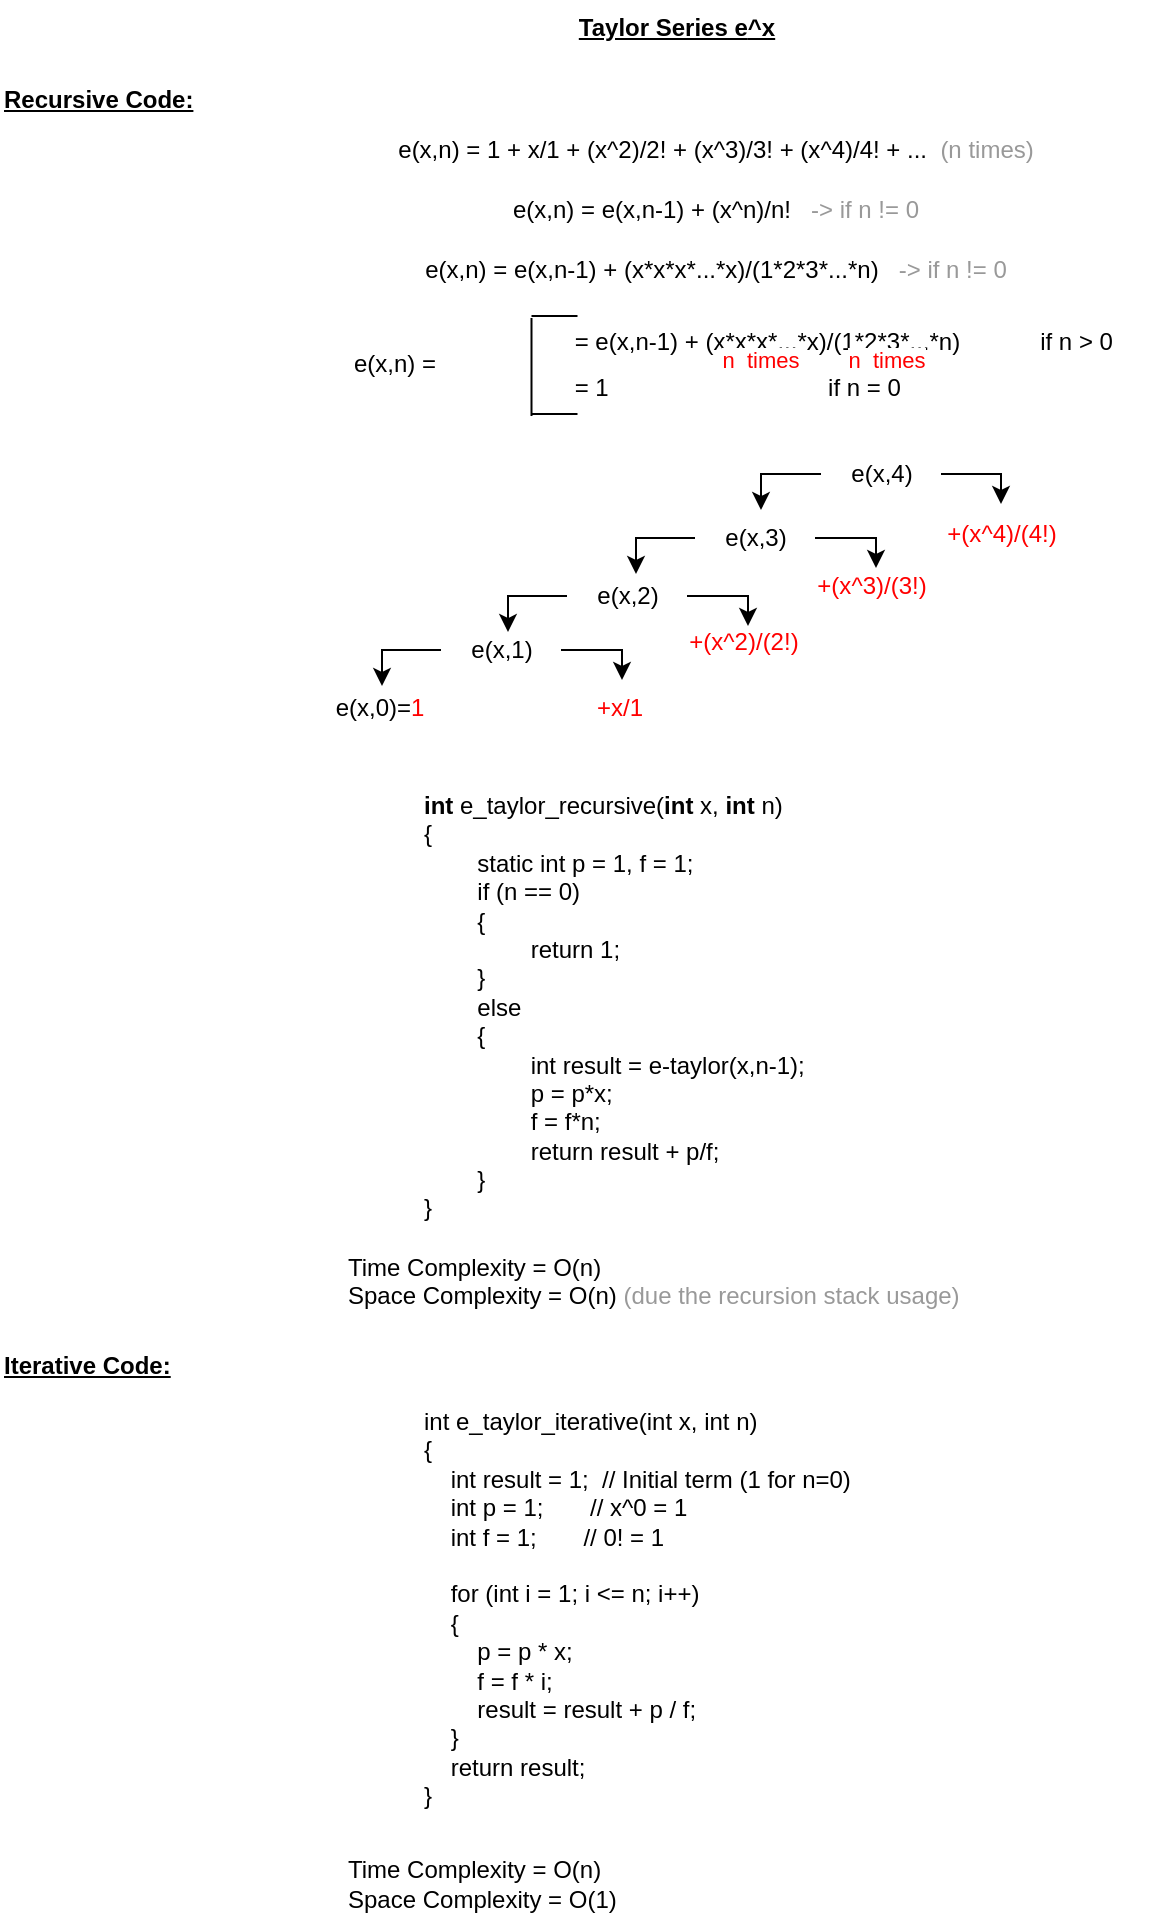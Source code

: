 <mxfile>
    <diagram name="Page-1" id="pscVqw5MkYJO_kQoXnNj">
        <mxGraphModel dx="638" dy="771" grid="0" gridSize="10" guides="1" tooltips="1" connect="1" arrows="1" fold="1" page="1" pageScale="1" pageWidth="850" pageHeight="1100" math="0" shadow="0">
            <root>
                <mxCell id="0"/>
                <mxCell id="1" parent="0"/>
                <mxCell id="VpqRDjkE_MsImU34JFe0-1" value="&lt;b&gt;&lt;u&gt;Taylor Series e&lt;span lang=&quot;es&quot; class=&quot;BxUVEf ILfuVd&quot;&gt;&lt;span class=&quot;hgKElc&quot;&gt;^x&lt;/span&gt;&lt;/span&gt;&lt;/u&gt;&lt;/b&gt;" style="text;whiteSpace=wrap;html=1;align=center;" parent="1" vertex="1">
                    <mxGeometry x="317" y="15" width="217" height="36" as="geometry"/>
                </mxCell>
                <mxCell id="VpqRDjkE_MsImU34JFe0-2" value="&lt;div align=&quot;center&quot;&gt;e&lt;span lang=&quot;es&quot; class=&quot;BxUVEf ILfuVd&quot;&gt;&lt;span class=&quot;hgKElc&quot;&gt;(x,n)&lt;/span&gt;&lt;/span&gt; = 1 + x/1 + (x&lt;span lang=&quot;es&quot; class=&quot;BxUVEf ILfuVd&quot;&gt;&lt;span class=&quot;hgKElc&quot;&gt;^2)/2! + (x&lt;/span&gt;&lt;/span&gt;&lt;span lang=&quot;es&quot; class=&quot;BxUVEf ILfuVd&quot;&gt;&lt;span class=&quot;hgKElc&quot;&gt;^3)/3! + (x&lt;/span&gt;&lt;/span&gt;&lt;span lang=&quot;es&quot; class=&quot;BxUVEf ILfuVd&quot;&gt;&lt;span class=&quot;hgKElc&quot;&gt;^4)/4! + ...&amp;nbsp;&lt;/span&gt;&lt;/span&gt; &lt;font color=&quot;#999999&quot;&gt;(n times)&lt;/font&gt;&lt;br&gt;&lt;/div&gt;&amp;nbsp;" style="text;whiteSpace=wrap;html=1;align=center;" parent="1" vertex="1">
                    <mxGeometry x="271" y="76" width="348" height="36" as="geometry"/>
                </mxCell>
                <mxCell id="VpqRDjkE_MsImU34JFe0-13" value="&lt;b&gt;&lt;u&gt;Recursive Code:&lt;br&gt;&lt;/u&gt;&lt;/b&gt;" style="text;whiteSpace=wrap;html=1;" parent="1" vertex="1">
                    <mxGeometry x="87" y="51" width="217" height="36" as="geometry"/>
                </mxCell>
                <mxCell id="lh5CNfkn9NJsQjByyYcm-26" value="&lt;div align=&quot;center&quot;&gt;e&lt;span lang=&quot;es&quot; class=&quot;BxUVEf ILfuVd&quot;&gt;&lt;span class=&quot;hgKElc&quot;&gt;(x,n)&lt;/span&gt;&lt;/span&gt; = e(x,n-1)&lt;span lang=&quot;es&quot; class=&quot;BxUVEf ILfuVd&quot;&gt;&lt;span class=&quot;hgKElc&quot;&gt; + (x&lt;/span&gt;&lt;/span&gt;&lt;span lang=&quot;es&quot; class=&quot;BxUVEf ILfuVd&quot;&gt;&lt;span class=&quot;hgKElc&quot;&gt;^n)/n!&amp;nbsp;&amp;nbsp;&lt;/span&gt;&lt;/span&gt; &lt;font color=&quot;#999999&quot;&gt;-&amp;gt; if n != 0&lt;/font&gt;&lt;br&gt;&lt;/div&gt;&amp;nbsp;" style="text;whiteSpace=wrap;html=1;align=center;" parent="1" vertex="1">
                    <mxGeometry x="271" y="106" width="348" height="36" as="geometry"/>
                </mxCell>
                <mxCell id="lh5CNfkn9NJsQjByyYcm-27" value="&lt;div align=&quot;center&quot;&gt;e&lt;span lang=&quot;es&quot; class=&quot;BxUVEf ILfuVd&quot;&gt;&lt;span class=&quot;hgKElc&quot;&gt;(x,n)&lt;/span&gt;&lt;/span&gt; = e(x,n-1)&lt;span lang=&quot;es&quot; class=&quot;BxUVEf ILfuVd&quot;&gt;&lt;span class=&quot;hgKElc&quot;&gt; + (x&lt;/span&gt;&lt;/span&gt;&lt;span lang=&quot;es&quot; class=&quot;BxUVEf ILfuVd&quot;&gt;&lt;span class=&quot;hgKElc&quot;&gt;*x*x*...*x)/(1*2*3*...*n) &amp;nbsp;&lt;/span&gt;&lt;/span&gt; &lt;font color=&quot;#999999&quot;&gt;-&amp;gt; if n != 0&lt;/font&gt;&lt;br&gt;&lt;/div&gt;&amp;nbsp;" style="text;whiteSpace=wrap;html=1;align=center;" parent="1" vertex="1">
                    <mxGeometry x="271" y="136" width="348" height="36" as="geometry"/>
                </mxCell>
                <mxCell id="lh5CNfkn9NJsQjByyYcm-33" value="" style="endArrow=none;html=1;rounded=0;" parent="1" edge="1">
                    <mxGeometry width="50" height="50" relative="1" as="geometry">
                        <mxPoint x="352.75" y="223" as="sourcePoint"/>
                        <mxPoint x="352.75" y="174" as="targetPoint"/>
                    </mxGeometry>
                </mxCell>
                <mxCell id="lh5CNfkn9NJsQjByyYcm-34" value="" style="endArrow=none;html=1;rounded=0;" parent="1" edge="1">
                    <mxGeometry width="50" height="50" relative="1" as="geometry">
                        <mxPoint x="352.75" y="173" as="sourcePoint"/>
                        <mxPoint x="375.75" y="173" as="targetPoint"/>
                    </mxGeometry>
                </mxCell>
                <mxCell id="lh5CNfkn9NJsQjByyYcm-35" value="" style="endArrow=none;html=1;rounded=0;" parent="1" edge="1">
                    <mxGeometry width="50" height="50" relative="1" as="geometry">
                        <mxPoint x="352.75" y="222" as="sourcePoint"/>
                        <mxPoint x="375.75" y="222" as="targetPoint"/>
                    </mxGeometry>
                </mxCell>
                <mxCell id="lh5CNfkn9NJsQjByyYcm-36" value="" style="group" parent="1" vertex="1" connectable="0">
                    <mxGeometry x="261.75" y="172.004" width="403" height="59.0" as="geometry"/>
                </mxCell>
                <mxCell id="lh5CNfkn9NJsQjByyYcm-37" value="e(x,n) =" style="text;whiteSpace=wrap;html=1;" parent="lh5CNfkn9NJsQjByyYcm-36" vertex="1">
                    <mxGeometry y="10.996" width="74" height="36" as="geometry"/>
                </mxCell>
                <mxCell id="lh5CNfkn9NJsQjByyYcm-38" value="&lt;span style=&quot;white-space: pre;&quot;&gt;&#9;&lt;/span&gt;&amp;nbsp; &amp;nbsp;&amp;nbsp; =&amp;nbsp;e(x,n-1)&lt;span lang=&quot;es&quot; class=&quot;BxUVEf ILfuVd&quot;&gt;&lt;span class=&quot;hgKElc&quot;&gt; + (x&lt;/span&gt;&lt;/span&gt;&lt;span lang=&quot;es&quot; class=&quot;BxUVEf ILfuVd&quot;&gt;&lt;span class=&quot;hgKElc&quot;&gt;*x*x*...*x)/(1*2*3*...*n)&lt;/span&gt;&lt;/span&gt; &amp;nbsp;&amp;nbsp;&amp;nbsp;&amp;nbsp;&amp;nbsp;&amp;nbsp;&amp;nbsp;&amp;nbsp;&amp;nbsp;&amp;nbsp; if n &amp;gt; 0" style="text;whiteSpace=wrap;html=1;" parent="lh5CNfkn9NJsQjByyYcm-36" vertex="1">
                    <mxGeometry x="67" width="336" height="36" as="geometry"/>
                </mxCell>
                <mxCell id="lh5CNfkn9NJsQjByyYcm-39" value="&lt;span style=&quot;white-space: pre;&quot;&gt;&#9;&lt;/span&gt;&amp;nbsp; &amp;nbsp;&amp;nbsp; = 1 &amp;nbsp;&amp;nbsp;&amp;nbsp;&amp;nbsp;&amp;nbsp;&amp;nbsp;&amp;nbsp;&amp;nbsp;&amp;nbsp;&amp;nbsp;&amp;nbsp;&amp;nbsp;&amp;nbsp;&amp;nbsp;&amp;nbsp;&amp;nbsp;&amp;nbsp;&amp;nbsp;&amp;nbsp;&amp;nbsp;&amp;nbsp;&amp;nbsp;&amp;nbsp;&amp;nbsp;&amp;nbsp; &lt;span style=&quot;white-space: pre;&quot;&gt;&#9;&lt;/span&gt;&amp;nbsp;&amp;nbsp; if n = 0" style="text;whiteSpace=wrap;html=1;" parent="lh5CNfkn9NJsQjByyYcm-36" vertex="1">
                    <mxGeometry x="67.003" y="23.0" width="274" height="36" as="geometry"/>
                </mxCell>
                <mxCell id="lh5CNfkn9NJsQjByyYcm-49" value="&lt;font color=&quot;#ff0000&quot;&gt;n&amp;nbsp; times &lt;/font&gt;" style="edgeLabel;html=1;align=center;verticalAlign=middle;resizable=0;points=[];" parent="lh5CNfkn9NJsQjByyYcm-36" vertex="1" connectable="0">
                    <mxGeometry x="207.25" y="22.996" as="geometry">
                        <mxPoint x="-2" as="offset"/>
                    </mxGeometry>
                </mxCell>
                <mxCell id="lh5CNfkn9NJsQjByyYcm-4" style="edgeStyle=orthogonalEdgeStyle;rounded=0;orthogonalLoop=1;jettySize=auto;html=1;exitX=0;exitY=0.5;exitDx=0;exitDy=0;entryX=0.5;entryY=0;entryDx=0;entryDy=0;" parent="1" source="lh5CNfkn9NJsQjByyYcm-6" edge="1">
                    <mxGeometry relative="1" as="geometry">
                        <mxPoint x="467.5" y="270" as="targetPoint"/>
                    </mxGeometry>
                </mxCell>
                <mxCell id="lh5CNfkn9NJsQjByyYcm-5" style="edgeStyle=orthogonalEdgeStyle;rounded=0;orthogonalLoop=1;jettySize=auto;html=1;exitX=1;exitY=0.5;exitDx=0;exitDy=0;entryX=0.5;entryY=0;entryDx=0;entryDy=0;" parent="1" source="lh5CNfkn9NJsQjByyYcm-6" target="lh5CNfkn9NJsQjByyYcm-7" edge="1">
                    <mxGeometry relative="1" as="geometry"/>
                </mxCell>
                <mxCell id="lh5CNfkn9NJsQjByyYcm-6" value="e(x,4)" style="text;html=1;align=center;verticalAlign=middle;whiteSpace=wrap;rounded=0;" parent="1" vertex="1">
                    <mxGeometry x="497.5" y="237" width="60" height="30" as="geometry"/>
                </mxCell>
                <mxCell id="lh5CNfkn9NJsQjByyYcm-7" value="&lt;font color=&quot;#ff0000&quot;&gt;+(x&lt;/font&gt;&lt;font color=&quot;#ff0000&quot;&gt;&lt;span lang=&quot;es&quot; class=&quot;BxUVEf ILfuVd&quot;&gt;&lt;span class=&quot;hgKElc&quot;&gt;^4)/(4!)&lt;/span&gt;&lt;/span&gt;&lt;/font&gt;" style="text;html=1;align=center;verticalAlign=middle;whiteSpace=wrap;rounded=0;" parent="1" vertex="1">
                    <mxGeometry x="557.5" y="267" width="60" height="30" as="geometry"/>
                </mxCell>
                <mxCell id="lh5CNfkn9NJsQjByyYcm-8" value="" style="group" parent="1" vertex="1" connectable="0">
                    <mxGeometry x="405" y="269" width="120" height="33" as="geometry"/>
                </mxCell>
                <mxCell id="lh5CNfkn9NJsQjByyYcm-9" style="edgeStyle=orthogonalEdgeStyle;rounded=0;orthogonalLoop=1;jettySize=auto;html=1;exitX=0;exitY=0.5;exitDx=0;exitDy=0;entryX=0.5;entryY=0;entryDx=0;entryDy=0;" parent="lh5CNfkn9NJsQjByyYcm-8" source="lh5CNfkn9NJsQjByyYcm-11" edge="1">
                    <mxGeometry relative="1" as="geometry">
                        <mxPoint y="33" as="targetPoint"/>
                    </mxGeometry>
                </mxCell>
                <mxCell id="lh5CNfkn9NJsQjByyYcm-10" style="edgeStyle=orthogonalEdgeStyle;rounded=0;orthogonalLoop=1;jettySize=auto;html=1;exitX=1;exitY=0.5;exitDx=0;exitDy=0;entryX=0.5;entryY=0;entryDx=0;entryDy=0;" parent="lh5CNfkn9NJsQjByyYcm-8" source="lh5CNfkn9NJsQjByyYcm-11" edge="1">
                    <mxGeometry relative="1" as="geometry">
                        <mxPoint x="120" y="30" as="targetPoint"/>
                    </mxGeometry>
                </mxCell>
                <mxCell id="lh5CNfkn9NJsQjByyYcm-11" value="e(x,3)" style="text;html=1;align=center;verticalAlign=middle;whiteSpace=wrap;rounded=0;" parent="lh5CNfkn9NJsQjByyYcm-8" vertex="1">
                    <mxGeometry x="29.5" width="60" height="30" as="geometry"/>
                </mxCell>
                <mxCell id="lh5CNfkn9NJsQjByyYcm-12" value="&lt;font color=&quot;#ff0000&quot;&gt;+(x&lt;/font&gt;&lt;font color=&quot;#ff0000&quot;&gt;&lt;span lang=&quot;es&quot; class=&quot;BxUVEf ILfuVd&quot;&gt;&lt;span class=&quot;hgKElc&quot;&gt;^3)/(3!)&lt;/span&gt;&lt;/span&gt;&lt;/font&gt;" style="text;html=1;align=center;verticalAlign=middle;whiteSpace=wrap;rounded=0;" parent="1" vertex="1">
                    <mxGeometry x="493" y="293" width="60" height="30" as="geometry"/>
                </mxCell>
                <mxCell id="lh5CNfkn9NJsQjByyYcm-13" value="" style="group" parent="1" vertex="1" connectable="0">
                    <mxGeometry x="341" y="298" width="120" height="33" as="geometry"/>
                </mxCell>
                <mxCell id="lh5CNfkn9NJsQjByyYcm-14" style="edgeStyle=orthogonalEdgeStyle;rounded=0;orthogonalLoop=1;jettySize=auto;html=1;exitX=0;exitY=0.5;exitDx=0;exitDy=0;entryX=0.5;entryY=0;entryDx=0;entryDy=0;" parent="lh5CNfkn9NJsQjByyYcm-13" source="lh5CNfkn9NJsQjByyYcm-16" edge="1">
                    <mxGeometry relative="1" as="geometry">
                        <mxPoint y="33" as="targetPoint"/>
                    </mxGeometry>
                </mxCell>
                <mxCell id="lh5CNfkn9NJsQjByyYcm-15" style="edgeStyle=orthogonalEdgeStyle;rounded=0;orthogonalLoop=1;jettySize=auto;html=1;exitX=1;exitY=0.5;exitDx=0;exitDy=0;entryX=0.5;entryY=0;entryDx=0;entryDy=0;" parent="lh5CNfkn9NJsQjByyYcm-13" source="lh5CNfkn9NJsQjByyYcm-16" edge="1">
                    <mxGeometry relative="1" as="geometry">
                        <mxPoint x="120" y="30" as="targetPoint"/>
                    </mxGeometry>
                </mxCell>
                <mxCell id="lh5CNfkn9NJsQjByyYcm-16" value="e(x,2)" style="text;html=1;align=center;verticalAlign=middle;whiteSpace=wrap;rounded=0;" parent="lh5CNfkn9NJsQjByyYcm-13" vertex="1">
                    <mxGeometry x="29.5" width="60" height="30" as="geometry"/>
                </mxCell>
                <mxCell id="lh5CNfkn9NJsQjByyYcm-17" value="&lt;font color=&quot;#ff0000&quot;&gt;+(x&lt;span lang=&quot;es&quot; class=&quot;BxUVEf ILfuVd&quot;&gt;&lt;span class=&quot;hgKElc&quot;&gt;^2&lt;/span&gt;&lt;/span&gt;)/(2!)&lt;/font&gt;" style="text;html=1;align=center;verticalAlign=middle;whiteSpace=wrap;rounded=0;" parent="1" vertex="1">
                    <mxGeometry x="429" y="321" width="60" height="30" as="geometry"/>
                </mxCell>
                <mxCell id="lh5CNfkn9NJsQjByyYcm-18" value="" style="group" parent="1" vertex="1" connectable="0">
                    <mxGeometry x="278" y="325" width="120" height="33" as="geometry"/>
                </mxCell>
                <mxCell id="lh5CNfkn9NJsQjByyYcm-19" style="edgeStyle=orthogonalEdgeStyle;rounded=0;orthogonalLoop=1;jettySize=auto;html=1;exitX=0;exitY=0.5;exitDx=0;exitDy=0;entryX=0.5;entryY=0;entryDx=0;entryDy=0;" parent="lh5CNfkn9NJsQjByyYcm-18" source="lh5CNfkn9NJsQjByyYcm-21" edge="1">
                    <mxGeometry relative="1" as="geometry">
                        <mxPoint y="33" as="targetPoint"/>
                    </mxGeometry>
                </mxCell>
                <mxCell id="lh5CNfkn9NJsQjByyYcm-20" style="edgeStyle=orthogonalEdgeStyle;rounded=0;orthogonalLoop=1;jettySize=auto;html=1;exitX=1;exitY=0.5;exitDx=0;exitDy=0;entryX=0.5;entryY=0;entryDx=0;entryDy=0;" parent="lh5CNfkn9NJsQjByyYcm-18" source="lh5CNfkn9NJsQjByyYcm-21" edge="1">
                    <mxGeometry relative="1" as="geometry">
                        <mxPoint x="120" y="30" as="targetPoint"/>
                    </mxGeometry>
                </mxCell>
                <mxCell id="lh5CNfkn9NJsQjByyYcm-21" value="e(x,1)" style="text;html=1;align=center;verticalAlign=middle;whiteSpace=wrap;rounded=0;" parent="lh5CNfkn9NJsQjByyYcm-18" vertex="1">
                    <mxGeometry x="29.5" width="60" height="30" as="geometry"/>
                </mxCell>
                <mxCell id="lh5CNfkn9NJsQjByyYcm-22" value="&lt;font color=&quot;#ff0000&quot;&gt;+x/1&lt;/font&gt;" style="text;html=1;align=center;verticalAlign=middle;whiteSpace=wrap;rounded=0;" parent="1" vertex="1">
                    <mxGeometry x="367" y="354" width="60" height="30" as="geometry"/>
                </mxCell>
                <mxCell id="lh5CNfkn9NJsQjByyYcm-23" value="e(x,0)=&lt;font color=&quot;#ff0000&quot;&gt;1&lt;/font&gt;" style="text;html=1;align=center;verticalAlign=middle;whiteSpace=wrap;rounded=0;" parent="1" vertex="1">
                    <mxGeometry x="247" y="354" width="60" height="30" as="geometry"/>
                </mxCell>
                <mxCell id="lh5CNfkn9NJsQjByyYcm-51" value="&lt;font color=&quot;#ff0000&quot;&gt;n&amp;nbsp; times &lt;/font&gt;" style="edgeLabel;html=1;align=center;verticalAlign=middle;resizable=0;points=[];" parent="1" vertex="1" connectable="0">
                    <mxGeometry x="479.0" y="205.0" as="geometry">
                        <mxPoint x="51" y="-10" as="offset"/>
                    </mxGeometry>
                </mxCell>
                <mxCell id="lh5CNfkn9NJsQjByyYcm-58" value="" style="group" parent="1" vertex="1" connectable="0">
                    <mxGeometry x="259" y="404" width="333" height="282.003" as="geometry"/>
                </mxCell>
                <mxCell id="lh5CNfkn9NJsQjByyYcm-52" value="&lt;b&gt;int &lt;/b&gt;e_taylor_recursive(&lt;b&gt;int &lt;/b&gt;x, &lt;b&gt;int &lt;/b&gt;n)&lt;br&gt;&lt;div&gt;{&lt;/div&gt;&lt;div&gt;&lt;span style=&quot;white-space: pre;&quot;&gt;&#9;&lt;/span&gt;static int p = 1, f = 1;&lt;br&gt;&lt;/div&gt;&lt;div&gt;&lt;span style=&quot;white-space: pre;&quot;&gt;&#9;&lt;/span&gt;if (n == 0)&lt;br&gt;&lt;span style=&quot;white-space: pre;&quot;&gt;&#9;&lt;/span&gt;{&lt;/div&gt;&lt;div&gt;&lt;span style=&quot;white-space: pre;&quot;&gt;&#9;&lt;/span&gt;&lt;span style=&quot;white-space: pre;&quot;&gt;&#9;&lt;/span&gt;return 1;&lt;br&gt;&lt;/div&gt;&lt;div&gt;&lt;span style=&quot;white-space: pre;&quot;&gt;&#9;&lt;/span&gt;}&lt;/div&gt;&lt;div&gt;&lt;span style=&quot;white-space: pre;&quot;&gt;&#9;&lt;/span&gt;else&lt;/div&gt;&lt;div&gt;&lt;span style=&quot;white-space: pre;&quot;&gt;&#9;&lt;/span&gt;{&lt;span style=&quot;white-space: pre;&quot;&gt;&#9;&lt;br&gt;&lt;/span&gt;&lt;/div&gt;&lt;div&gt;&lt;span style=&quot;white-space: pre;&quot;&gt;&lt;span style=&quot;white-space: pre;&quot;&gt;&#9;&lt;/span&gt;&lt;span style=&quot;white-space: pre;&quot;&gt;&#9;&lt;/span&gt;&lt;/span&gt;&lt;span style=&quot;white-space: pre;&quot;&gt;int result = e-taylor(x,n-1);&lt;/span&gt;&lt;/div&gt;&lt;div&gt;&lt;span style=&quot;white-space: pre;&quot;&gt;&lt;span style=&quot;white-space: pre;&quot;&gt;&#9;&lt;/span&gt;&lt;span style=&quot;white-space: pre;&quot;&gt;&#9;&lt;/span&gt;p = p*x;&lt;/span&gt;&lt;/div&gt;&lt;div&gt;&lt;span style=&quot;white-space: pre;&quot;&gt;&lt;span style=&quot;white-space: pre;&quot;&gt;&#9;&lt;/span&gt;&lt;span style=&quot;white-space: pre;&quot;&gt;&#9;&lt;/span&gt;f = f*n;&lt;br&gt;&lt;/span&gt;&lt;/div&gt;&lt;div&gt;&lt;span style=&quot;white-space: pre;&quot;&gt;&#9;&lt;/span&gt;&lt;span style=&quot;white-space: pre;&quot;&gt;&#9;return result + p/f;&lt;/span&gt;&lt;br&gt;&lt;/div&gt;&lt;div&gt;&lt;span style=&quot;white-space: pre;&quot;&gt;&#9;&lt;/span&gt;}&lt;br&gt;&lt;/div&gt;&lt;div&gt;}&lt;/div&gt;" style="text;whiteSpace=wrap;html=1;" parent="lh5CNfkn9NJsQjByyYcm-58" vertex="1">
                    <mxGeometry x="38.003" width="274" height="36" as="geometry"/>
                </mxCell>
                <mxCell id="lh5CNfkn9NJsQjByyYcm-56" value="Time Complexity = O(n)&lt;br&gt;Space Complexity = O(n) &lt;font color=&quot;#999999&quot;&gt;(due the recursion stack usage)&lt;/font&gt;" style="text;whiteSpace=wrap;html=1;" parent="lh5CNfkn9NJsQjByyYcm-58" vertex="1">
                    <mxGeometry y="231.003" width="333" height="51" as="geometry"/>
                </mxCell>
                <mxCell id="lh5CNfkn9NJsQjByyYcm-59" value="&lt;b&gt;&lt;u&gt;Iterative Code:&lt;br&gt;&lt;/u&gt;&lt;/b&gt;" style="text;whiteSpace=wrap;html=1;" parent="1" vertex="1">
                    <mxGeometry x="87" y="684" width="217" height="36" as="geometry"/>
                </mxCell>
                <mxCell id="lh5CNfkn9NJsQjByyYcm-60" value="" style="group" parent="1" vertex="1" connectable="0">
                    <mxGeometry x="259" y="712" width="333" height="225" as="geometry"/>
                </mxCell>
                <mxCell id="lh5CNfkn9NJsQjByyYcm-61" value="int e_taylor_iterative(int x, int n)&lt;br&gt;{&lt;br&gt;&amp;nbsp;&amp;nbsp;&amp;nbsp; int result = 1;&amp;nbsp; // Initial term (1 for n=0)&lt;br&gt;&amp;nbsp;&amp;nbsp;&amp;nbsp; int p = 1;&amp;nbsp;&amp;nbsp;&amp;nbsp;&amp;nbsp;&amp;nbsp;&amp;nbsp; // x^0 = 1&lt;br&gt;&amp;nbsp;&amp;nbsp;&amp;nbsp; int f = 1;&amp;nbsp;&amp;nbsp;&amp;nbsp;&amp;nbsp;&amp;nbsp;&amp;nbsp; // 0! = 1&lt;br&gt;&amp;nbsp;&amp;nbsp; &amp;nbsp;&lt;br&gt;&amp;nbsp;&amp;nbsp;&amp;nbsp; for (int i = 1; i &amp;lt;= n; i++)&lt;br&gt;&amp;nbsp;&amp;nbsp;&amp;nbsp; {&amp;nbsp; &amp;nbsp;&lt;br&gt;&amp;nbsp;&amp;nbsp;&amp;nbsp;&amp;nbsp;&amp;nbsp;&amp;nbsp;&amp;nbsp; p = p * x; &lt;br&gt;&amp;nbsp;&amp;nbsp;&amp;nbsp;&amp;nbsp;&amp;nbsp;&amp;nbsp;&amp;nbsp; f = f * i;&amp;nbsp; &lt;br&gt;&amp;nbsp;&amp;nbsp;&amp;nbsp;&amp;nbsp;&amp;nbsp;&amp;nbsp;&amp;nbsp; result = result + p / f; &lt;br&gt;&amp;nbsp;&amp;nbsp;&amp;nbsp; }&lt;br&gt;&amp;nbsp;&amp;nbsp;&amp;nbsp; return result;&lt;br&gt;}&lt;div&gt;&lt;br&gt;&lt;/div&gt;" style="text;whiteSpace=wrap;html=1;" parent="lh5CNfkn9NJsQjByyYcm-60" vertex="1">
                    <mxGeometry x="38.003" width="274" height="28.723" as="geometry"/>
                </mxCell>
                <mxCell id="lh5CNfkn9NJsQjByyYcm-62" value="&lt;br&gt;&lt;br&gt;&lt;br&gt;Time Complexity = O(n)&lt;br&gt;Space Complexity = O(1) " style="text;whiteSpace=wrap;html=1;" parent="lh5CNfkn9NJsQjByyYcm-60" vertex="1">
                    <mxGeometry y="180.999" width="333" height="40.691" as="geometry"/>
                </mxCell>
            </root>
        </mxGraphModel>
    </diagram>
</mxfile>
